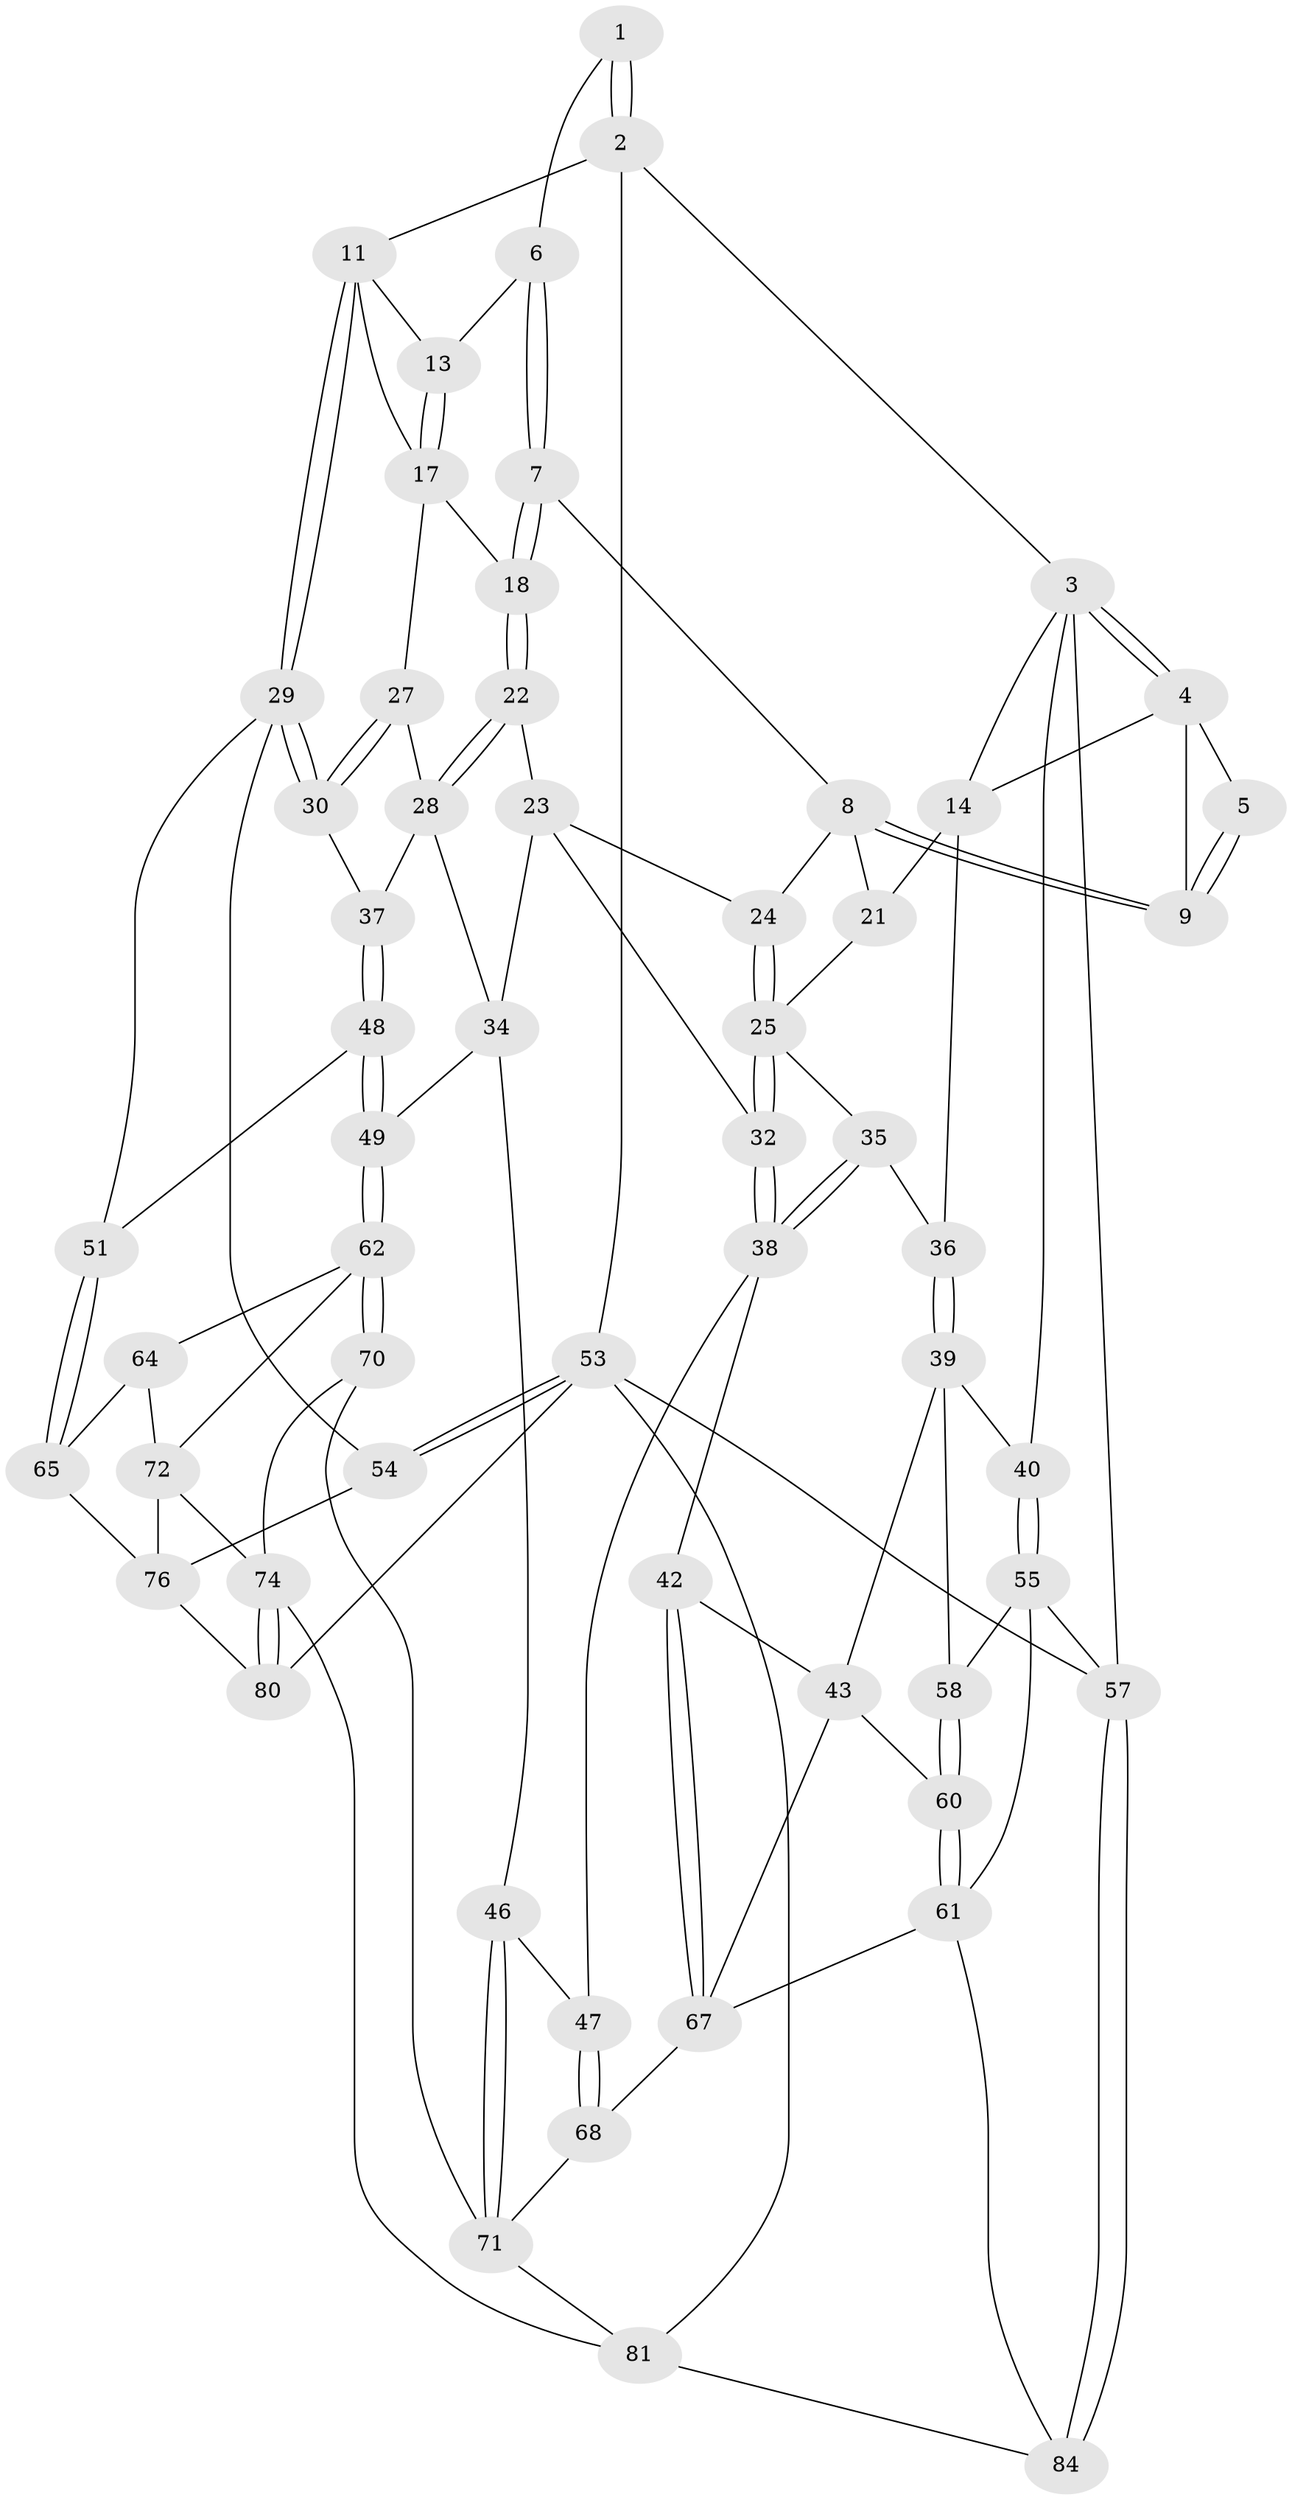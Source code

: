 // original degree distribution, {3: 0.03571428571428571, 5: 0.5595238095238095, 6: 0.20238095238095238, 4: 0.20238095238095238}
// Generated by graph-tools (version 1.1) at 2025/11/02/27/25 16:11:58]
// undirected, 58 vertices, 131 edges
graph export_dot {
graph [start="1"]
  node [color=gray90,style=filled];
  1 [pos="+0.8126709648529443+0"];
  2 [pos="+1+0"];
  3 [pos="+0+0",super="+16"];
  4 [pos="+0.26395143495096673+0",super="+10"];
  5 [pos="+0.6254544211214897+0"];
  6 [pos="+0.734851879755974+0"];
  7 [pos="+0.5922479518710247+0.1386543926228097"];
  8 [pos="+0.5474325467455372+0.14488155357226026",super="+20"];
  9 [pos="+0.5392366105927066+0.13453089166109822"];
  11 [pos="+1+0.1151788412097542",super="+12"];
  13 [pos="+0.7892379266744217+0.14333821136423527"];
  14 [pos="+0.20911518060599307+0.18468738633150886",super="+15"];
  17 [pos="+0.7212088251292142+0.20707952063455193",super="+19"];
  18 [pos="+0.6895015383020618+0.21555173026895436"];
  21 [pos="+0.4146438728047724+0.21477126439317717"];
  22 [pos="+0.6857492749798902+0.29169893379191786"];
  23 [pos="+0.6665114282892645+0.31132231963687207",super="+31"];
  24 [pos="+0.538432522923574+0.20519260773190723"];
  25 [pos="+0.5205128255951958+0.34512253567195195",super="+26"];
  27 [pos="+0.837017991267267+0.325465419029234"];
  28 [pos="+0.8228535178081976+0.34062778771396013",super="+33"];
  29 [pos="+1+0.1705407444943893",super="+50"];
  30 [pos="+1+0.2539359143241352"];
  32 [pos="+0.5345767594251282+0.3698337182101649"];
  34 [pos="+0.6768175291075729+0.5137019538879606",super="+45"];
  35 [pos="+0.32093219131891104+0.3469887382382081"];
  36 [pos="+0.2123740245848131+0.29561523529498196"];
  37 [pos="+0.9141693405721614+0.4810324110992512"];
  38 [pos="+0.4061570854872179+0.49276788616142914",super="+41"];
  39 [pos="+0.17010554260673127+0.37156477676991806",super="+44"];
  40 [pos="+0+0.3893985442803998"];
  42 [pos="+0.3553763398288299+0.5768135824303101"];
  43 [pos="+0.19541553191808694+0.5396146763536",super="+59"];
  46 [pos="+0.6167991233650365+0.611952067478828"];
  47 [pos="+0.522476657178791+0.6653164690398536"];
  48 [pos="+0.9190923090061338+0.5246564970910648"];
  49 [pos="+0.7189637036210164+0.5859395908409889"];
  51 [pos="+1+0.6298755175274843",super="+52"];
  53 [pos="+1+1",super="+83"];
  54 [pos="+1+1"];
  55 [pos="+0+0.4532102200735334",super="+56"];
  57 [pos="+0+1"];
  58 [pos="+0.07516420156977952+0.514625769473895"];
  60 [pos="+0+0.6879811615375285"];
  61 [pos="+0+0.7108017705324594",super="+79"];
  62 [pos="+0.7767760424972654+0.642086253839183",super="+63"];
  64 [pos="+0.9577590529572992+0.5826527193351824",super="+66"];
  65 [pos="+1+0.7090797723463157"];
  67 [pos="+0.22909971226105347+0.8409684658026169",super="+69"];
  68 [pos="+0.5133548197425774+0.7179224748785923"];
  70 [pos="+0.7549033925790044+0.8078798289260788"];
  71 [pos="+0.729590581808513+0.8039013540230372",super="+78"];
  72 [pos="+0.8778978715804148+0.7268804866506747",super="+73"];
  74 [pos="+0.844080464628848+0.8385440734993688",super="+75"];
  76 [pos="+0.9517554882027767+0.7915166377961115",super="+77"];
  80 [pos="+0.9025349573144684+0.9097604889171454"];
  81 [pos="+0.5980577600615946+1",super="+82"];
  84 [pos="+0.21185894141595427+1"];
  1 -- 2;
  1 -- 2;
  1 -- 6;
  2 -- 3;
  2 -- 11;
  2 -- 53;
  3 -- 4;
  3 -- 4;
  3 -- 57;
  3 -- 40;
  3 -- 14;
  4 -- 5;
  4 -- 9;
  4 -- 14;
  5 -- 9;
  5 -- 9;
  6 -- 7;
  6 -- 7;
  6 -- 13;
  7 -- 8;
  7 -- 18;
  7 -- 18;
  8 -- 9;
  8 -- 9;
  8 -- 24;
  8 -- 21;
  11 -- 29;
  11 -- 29;
  11 -- 17;
  11 -- 13;
  13 -- 17;
  13 -- 17;
  14 -- 21;
  14 -- 36;
  17 -- 18;
  17 -- 27;
  18 -- 22;
  18 -- 22;
  21 -- 25;
  22 -- 23;
  22 -- 28;
  22 -- 28;
  23 -- 24;
  23 -- 32;
  23 -- 34;
  24 -- 25;
  24 -- 25;
  25 -- 32;
  25 -- 32;
  25 -- 35;
  27 -- 28;
  27 -- 30;
  27 -- 30;
  28 -- 34;
  28 -- 37;
  29 -- 30;
  29 -- 30;
  29 -- 51;
  29 -- 54;
  30 -- 37;
  32 -- 38;
  32 -- 38;
  34 -- 49;
  34 -- 46;
  35 -- 36;
  35 -- 38;
  35 -- 38;
  36 -- 39;
  36 -- 39;
  37 -- 48;
  37 -- 48;
  38 -- 42;
  38 -- 47;
  39 -- 40;
  39 -- 58;
  39 -- 43;
  40 -- 55;
  40 -- 55;
  42 -- 43;
  42 -- 67;
  42 -- 67;
  43 -- 67;
  43 -- 60;
  46 -- 47;
  46 -- 71;
  46 -- 71;
  47 -- 68;
  47 -- 68;
  48 -- 49;
  48 -- 49;
  48 -- 51;
  49 -- 62;
  49 -- 62;
  51 -- 65;
  51 -- 65;
  53 -- 54;
  53 -- 54;
  53 -- 57;
  53 -- 80;
  53 -- 81;
  54 -- 76;
  55 -- 58;
  55 -- 57;
  55 -- 61;
  57 -- 84;
  57 -- 84;
  58 -- 60;
  58 -- 60;
  60 -- 61;
  60 -- 61;
  61 -- 84;
  61 -- 67;
  62 -- 70;
  62 -- 70;
  62 -- 64;
  62 -- 72;
  64 -- 65;
  64 -- 72;
  65 -- 76;
  67 -- 68;
  68 -- 71;
  70 -- 71;
  70 -- 74;
  71 -- 81;
  72 -- 74;
  72 -- 76;
  74 -- 80;
  74 -- 80;
  74 -- 81;
  76 -- 80;
  81 -- 84;
}
